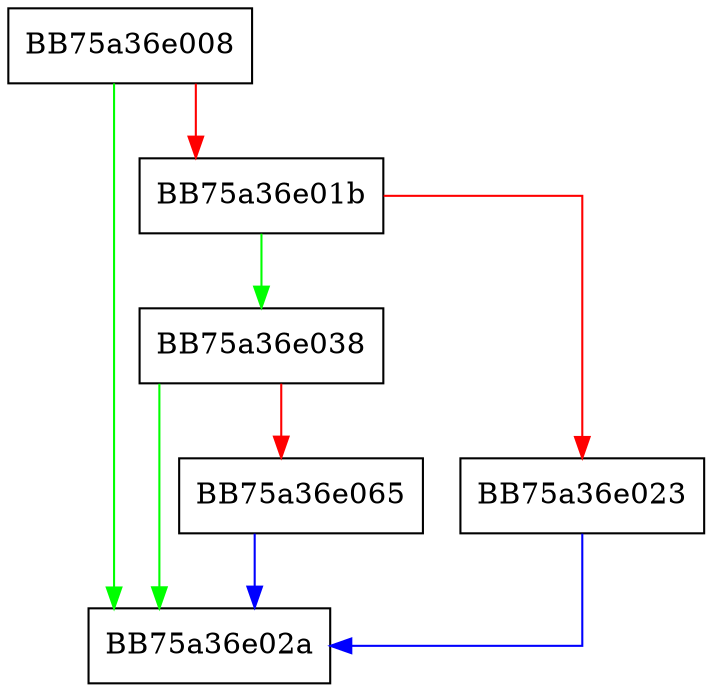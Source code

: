 digraph get_fastcrc {
  node [shape="box"];
  graph [splines=ortho];
  BB75a36e008 -> BB75a36e02a [color="green"];
  BB75a36e008 -> BB75a36e01b [color="red"];
  BB75a36e01b -> BB75a36e038 [color="green"];
  BB75a36e01b -> BB75a36e023 [color="red"];
  BB75a36e023 -> BB75a36e02a [color="blue"];
  BB75a36e038 -> BB75a36e02a [color="green"];
  BB75a36e038 -> BB75a36e065 [color="red"];
  BB75a36e065 -> BB75a36e02a [color="blue"];
}